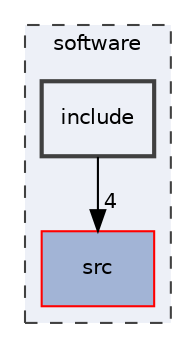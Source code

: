 digraph "software/include"
{
 // LATEX_PDF_SIZE
  edge [fontname="Helvetica",fontsize="10",labelfontname="Helvetica",labelfontsize="10"];
  node [fontname="Helvetica",fontsize="10",shape=record];
  compound=true
  subgraph clusterdir_c8fa76d8dc1b9e06ff8aeb3121608b1b {
    graph [ bgcolor="#edf0f7", pencolor="grey25", style="filled,dashed,", label="software", fontname="Helvetica", fontsize="10", URL="dir_c8fa76d8dc1b9e06ff8aeb3121608b1b.html"]
  dir_0a6976b261bfea925410a9d3b510969e [shape=box, label="src", style="filled,", fillcolor="#a2b4d6", color="red", URL="dir_0a6976b261bfea925410a9d3b510969e.html"];
  dir_a1f1568bf64a88e73c1def3bab71f5fe [shape=box, label="include", style="filled,bold,", fillcolor="#edf0f7", color="grey25", URL="dir_a1f1568bf64a88e73c1def3bab71f5fe.html"];
  }
  dir_a1f1568bf64a88e73c1def3bab71f5fe->dir_0a6976b261bfea925410a9d3b510969e [headlabel="4", labeldistance=1.5 headhref="dir_000004_000008.html"];
}
